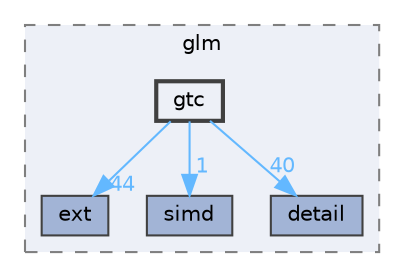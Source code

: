 digraph "C:/Users/HP/Documents/GitHub/Minero-Game/Classes/lib/glm/glm/gtc"
{
 // LATEX_PDF_SIZE
  bgcolor="transparent";
  edge [fontname=Helvetica,fontsize=10,labelfontname=Helvetica,labelfontsize=10];
  node [fontname=Helvetica,fontsize=10,shape=box,height=0.2,width=0.4];
  compound=true
  subgraph clusterdir_5363e159eacfc28a9fa64168deda601e {
    graph [ bgcolor="#edf0f7", pencolor="grey50", label="glm", fontname=Helvetica,fontsize=10 style="filled,dashed", URL="dir_5363e159eacfc28a9fa64168deda601e.html",tooltip=""]
  dir_58a36196b25ec11d4bc099e97b4b037c [label="ext", fillcolor="#a2b4d6", color="grey25", style="filled", URL="dir_58a36196b25ec11d4bc099e97b4b037c.html",tooltip=""];
  dir_74a72c0cb92a4230489d28e554372a9c [label="simd", fillcolor="#a2b4d6", color="grey25", style="filled", URL="dir_74a72c0cb92a4230489d28e554372a9c.html",tooltip=""];
  dir_c747781a6edf71d08d36f7cefd6b299b [label="detail", fillcolor="#a2b4d6", color="grey25", style="filled", URL="dir_c747781a6edf71d08d36f7cefd6b299b.html",tooltip=""];
  dir_c5796d097e79734ed9df3c21980b9657 [label="gtc", fillcolor="#edf0f7", color="grey25", style="filled,bold", URL="dir_c5796d097e79734ed9df3c21980b9657.html",tooltip=""];
  }
  dir_c5796d097e79734ed9df3c21980b9657->dir_58a36196b25ec11d4bc099e97b4b037c [headlabel="44", labeldistance=1.5 headhref="dir_000153_000092.html" href="dir_000153_000092.html" color="steelblue1" fontcolor="steelblue1"];
  dir_c5796d097e79734ed9df3c21980b9657->dir_74a72c0cb92a4230489d28e554372a9c [headlabel="1", labeldistance=1.5 headhref="dir_000153_000274.html" href="dir_000153_000274.html" color="steelblue1" fontcolor="steelblue1"];
  dir_c5796d097e79734ed9df3c21980b9657->dir_c747781a6edf71d08d36f7cefd6b299b [headlabel="40", labeldistance=1.5 headhref="dir_000153_000073.html" href="dir_000153_000073.html" color="steelblue1" fontcolor="steelblue1"];
}
